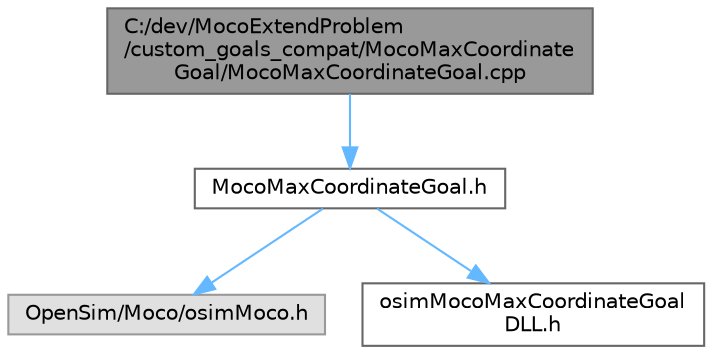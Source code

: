 digraph "C:/dev/MocoExtendProblem/custom_goals_compat/MocoMaxCoordinateGoal/MocoMaxCoordinateGoal.cpp"
{
 // LATEX_PDF_SIZE
  bgcolor="transparent";
  edge [fontname=Helvetica,fontsize=10,labelfontname=Helvetica,labelfontsize=10];
  node [fontname=Helvetica,fontsize=10,shape=box,height=0.2,width=0.4];
  Node1 [id="Node000001",label="C:/dev/MocoExtendProblem\l/custom_goals_compat/MocoMaxCoordinate\lGoal/MocoMaxCoordinateGoal.cpp",height=0.2,width=0.4,color="gray40", fillcolor="grey60", style="filled", fontcolor="black",tooltip=" "];
  Node1 -> Node2 [id="edge1_Node000001_Node000002",color="steelblue1",style="solid",tooltip=" "];
  Node2 [id="Node000002",label="MocoMaxCoordinateGoal.h",height=0.2,width=0.4,color="grey40", fillcolor="white", style="filled",URL="$compat_2_moco_max_coordinate_goal_2_moco_max_coordinate_goal_8h.html",tooltip=" "];
  Node2 -> Node3 [id="edge2_Node000002_Node000003",color="steelblue1",style="solid",tooltip=" "];
  Node3 [id="Node000003",label="OpenSim/Moco/osimMoco.h",height=0.2,width=0.4,color="grey60", fillcolor="#E0E0E0", style="filled",tooltip=" "];
  Node2 -> Node4 [id="edge3_Node000002_Node000004",color="steelblue1",style="solid",tooltip=" "];
  Node4 [id="Node000004",label="osimMocoMaxCoordinateGoal\lDLL.h",height=0.2,width=0.4,color="grey40", fillcolor="white", style="filled",URL="$compat_2_moco_max_coordinate_goal_2osim_moco_max_coordinate_goal_d_l_l_8h.html",tooltip=" "];
}
